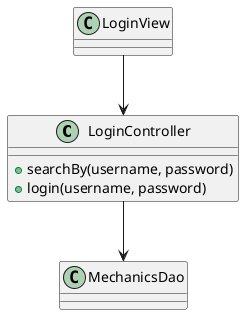 @startuml
	class LoginController {
	+searchBy(username, password)
	+login(username, password)
	}

	LoginView --> LoginController
	LoginController --> MechanicsDao
@enduml
